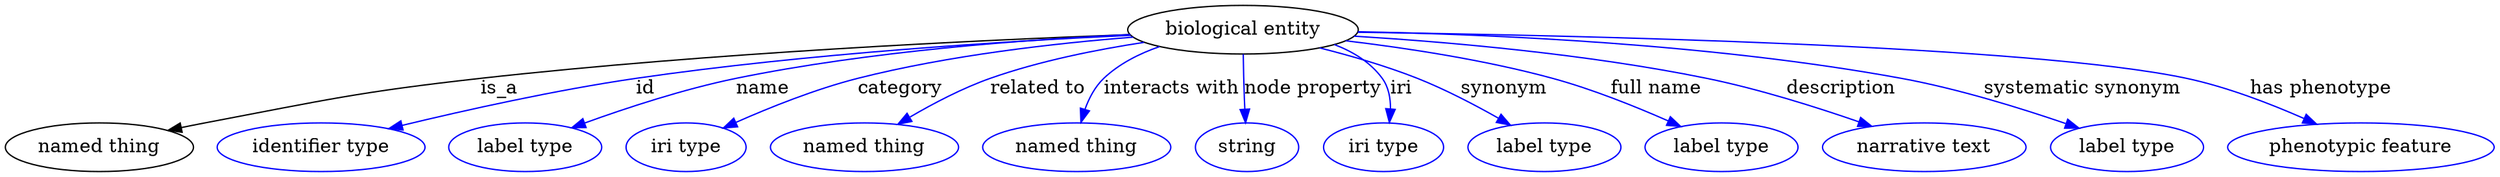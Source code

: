 digraph {
	graph [bb="0,0,1485.2,122"];
	node [label="\N"];
	"biological entity"	 [height=0.5,
		label="biological entity",
		pos="738.07,104",
		width=1.884];
	"named thing"	 [height=0.5,
		pos="54.069,18",
		width=1.5019];
	"biological entity" -> "named thing"	 [label=is_a,
		lp="298.35,61",
		pos="e,94.547,30.016 670.69,101.76 555.91,96.816 315.66,81.493 118.07,36 113.65,34.982 109.07,33.852 104.5,32.669"];
	id	 [color=blue,
		height=0.5,
		label="identifier type",
		pos="186.07,18",
		width=1.652];
	"biological entity" -> id	 [color=blue,
		label=id,
		lp="391.51,61",
		pos="e,230.66,29.936 671.68,99.966 600.48,95.002 484.26,85.061 385.18,68 326.07,57.821 312.2,50.786 254.07,36 249.69,34.886 245.16,33.718 \
240.6,32.535",
		style=solid];
	name	 [color=blue,
		height=0.5,
		label="label type",
		pos="308.07,18",
		width=1.2425];
	"biological entity" -> name	 [color=blue,
		label=name,
		lp="461.23,61",
		pos="e,338.36,31.249 671.72,100.11 611.97,95.605 522.08,86.309 445.75,68 411.94,59.89 374.98,46.183 347.87,35.169",
		style=solid];
	category	 [color=blue,
		height=0.5,
		label="iri type",
		pos="406.07,18",
		width=0.9834];
	"biological entity" -> category	 [color=blue,
		label=category,
		lp="541.17,61",
		pos="e,430.43,31.245 673.66,98.033 628.98,92.806 568.47,83.544 516.88,68 489.94,59.886 461.02,46.669 439.48,35.861",
		style=solid];
	"related to"	 [color=blue,
		height=0.5,
		label="named thing",
		pos="513.07,18",
		width=1.5019];
	"biological entity" -> "related to"	 [color=blue,
		label="related to",
		lp="621.31,61",
		pos="e,535.6,34.416 681.61,93.985 654.64,88.165 622.29,79.645 594.6,68 577.1,60.646 558.98,49.894 544.28,40.243",
		style=solid];
	"interacts with"	 [color=blue,
		height=0.5,
		label="named thing",
		pos="639.07,18",
		width=1.5019];
	"biological entity" -> "interacts with"	 [color=blue,
		label="interacts with",
		lp="697.97,61",
		pos="e,642.81,36.022 693.02,90.381 680.86,84.975 668.51,77.676 659.26,68 653.34,61.816 649.08,53.673 646.04,45.759",
		style=solid];
	"node property"	 [color=blue,
		height=0.5,
		label=string,
		pos="741.07,18",
		width=0.8403];
	"biological entity" -> "node property"	 [color=blue,
		label="node property",
		lp="778.14,61",
		pos="e,739.83,36.307 738.2,85.943 738.31,76.436 738.52,64.584 738.93,54 739.02,51.572 739.13,49.052 739.26,46.525",
		style=solid];
	iri	 [color=blue,
		height=0.5,
		label="iri type",
		pos="825.07,18",
		width=0.9834];
	"biological entity" -> iri	 [color=blue,
		label=iri,
		lp="830.29,61",
		pos="e,826.18,36.286 785.92,91.1 797.72,85.758 809.22,78.312 817.07,68 821.76,61.846 824.17,54.014 825.31,46.386",
		style=solid];
	synonym	 [color=blue,
		height=0.5,
		label="label type",
		pos="923.07,18",
		width=1.2425];
	"biological entity" -> synonym	 [color=blue,
		label=synonym,
		lp="891.74,61",
		pos="e,900.16,33.534 782.79,90.406 800.9,84.339 821.81,76.612 840.07,68 857.75,59.661 876.48,48.591 891.66,38.988",
		style=solid];
	"full name"	 [color=blue,
		height=0.5,
		label="label type",
		pos="1030.1,18",
		width=1.2425];
	"biological entity" -> "full name"	 [color=blue,
		label="full name",
		lp="981.7,61",
		pos="e,1003,32.591 798.73,95.75 834.8,89.939 881.16,80.878 921.07,68 946.16,59.905 973.09,47.587 993.91,37.203",
		style=solid];
	description	 [color=blue,
		height=0.5,
		label="narrative text",
		pos="1150.1,18",
		width=1.5834];
	"biological entity" -> description	 [color=blue,
		label=description,
		lp="1090.2,61",
		pos="e,1116.4,32.534 803.85,99.387 859.82,94.507 942.03,85.074 1012.1,68 1044.6,60.071 1080.1,47.114 1106.9,36.376",
		style=solid];
	"systematic synonym"	 [color=blue,
		height=0.5,
		label="label type",
		pos="1270.1,18",
		width=1.2425];
	"biological entity" -> "systematic synonym"	 [color=blue,
		label="systematic synonym",
		lp="1231,61",
		pos="e,1239,31.144 804.05,99.777 898.03,93.434 1065.6,80.82 1125.1,68 1161.2,60.217 1200.7,46.197 1229.3,34.98",
		style=solid];
	"has phenotype"	 [color=blue,
		height=0.5,
		label="phenotypic feature",
		pos="1409.1,18",
		width=2.1155];
	"biological entity" -> "has phenotype"	 [color=blue,
		label="has phenotype",
		lp="1375.3,61",
		pos="e,1378.3,34.581 805.77,102.46 932.66,99.093 1201.6,89.6 1292.1,68 1318.8,61.626 1347.1,49.661 1369.2,39.034",
		style=solid];
}
